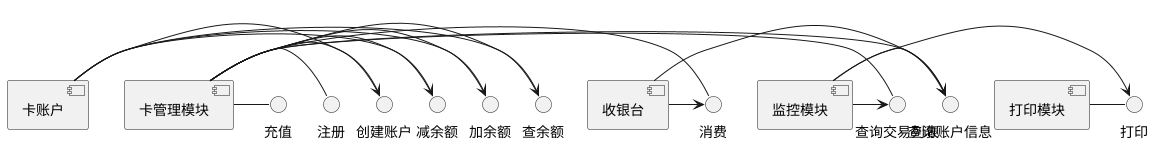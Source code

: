 
@startuml 组件图

    component 卡账户 as account
    component 监控模块 as monitor 
    component 卡管理模块 as accountManage
    component 收银台 as pay
    component 打印模块 as printer

    interface 查余额 as queryBalance
    interface 加余额 as addBalance
    interface 减余额 as subBalance
    interface 创建账户 as createAccount
    interface 注册 as regist
    interface 充值 as recharge
    interface 消费 as charge
    interface 查询账户信息 as queryAccount
    interface 打印 as print
    interface 查询交易列表 as queryOrder

    [account] - queryBalance
    [account] - addBalance
    [account] - subBalance
    [account] - createAccount

    [accountManage] - regist
    [accountManage] - recharge
    [accountManage] - queryAccount
    [accountManage] - queryOrder
    [accountManage] - charge

    [accountManage] -> queryBalance
    [accountManage] -> addBalance
    [accountManage] -> subBalance
    [accountManage] -> createAccount

    [pay] -> charge
    [pay] -> queryAccount

    [monitor] -> queryOrder
    [monitor] -> queryAccount
    [monitor] -> print
    
    [printer] - print

@enduml